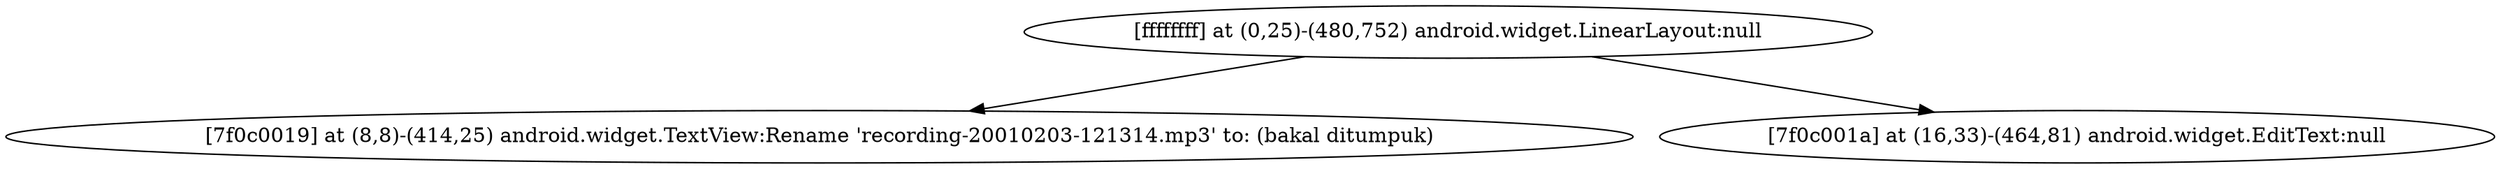 strict digraph G {
  1 [ label="[ffffffff] at (0,25)-(480,752) android.widget.LinearLayout:null" ];
  2 [ label="[7f0c0019] at (8,8)-(414,25) android.widget.TextView:Rename 'recording-20010203-121314.mp3' to: (bakal ditumpuk)" ];
  3 [ label="[7f0c001a] at (16,33)-(464,81) android.widget.EditText:null" ];
  1 -> 2;
  1 -> 3;
}
